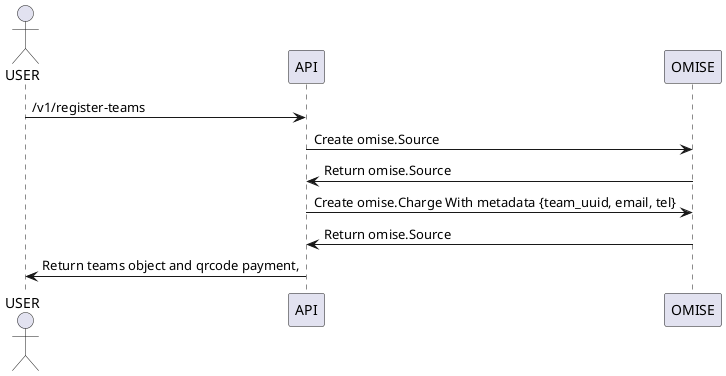 @startuml
actor USER as USER
USER -> API : /v1/register-teams
API -> OMISE: Create omise.Source
OMISE -> API: Return omise.Source
API -> OMISE: Create omise.Charge With metadata {team_uuid, email, tel}
OMISE -> API: Return omise.Source
API -> USER: Return teams object and qrcode payment,
@enduml